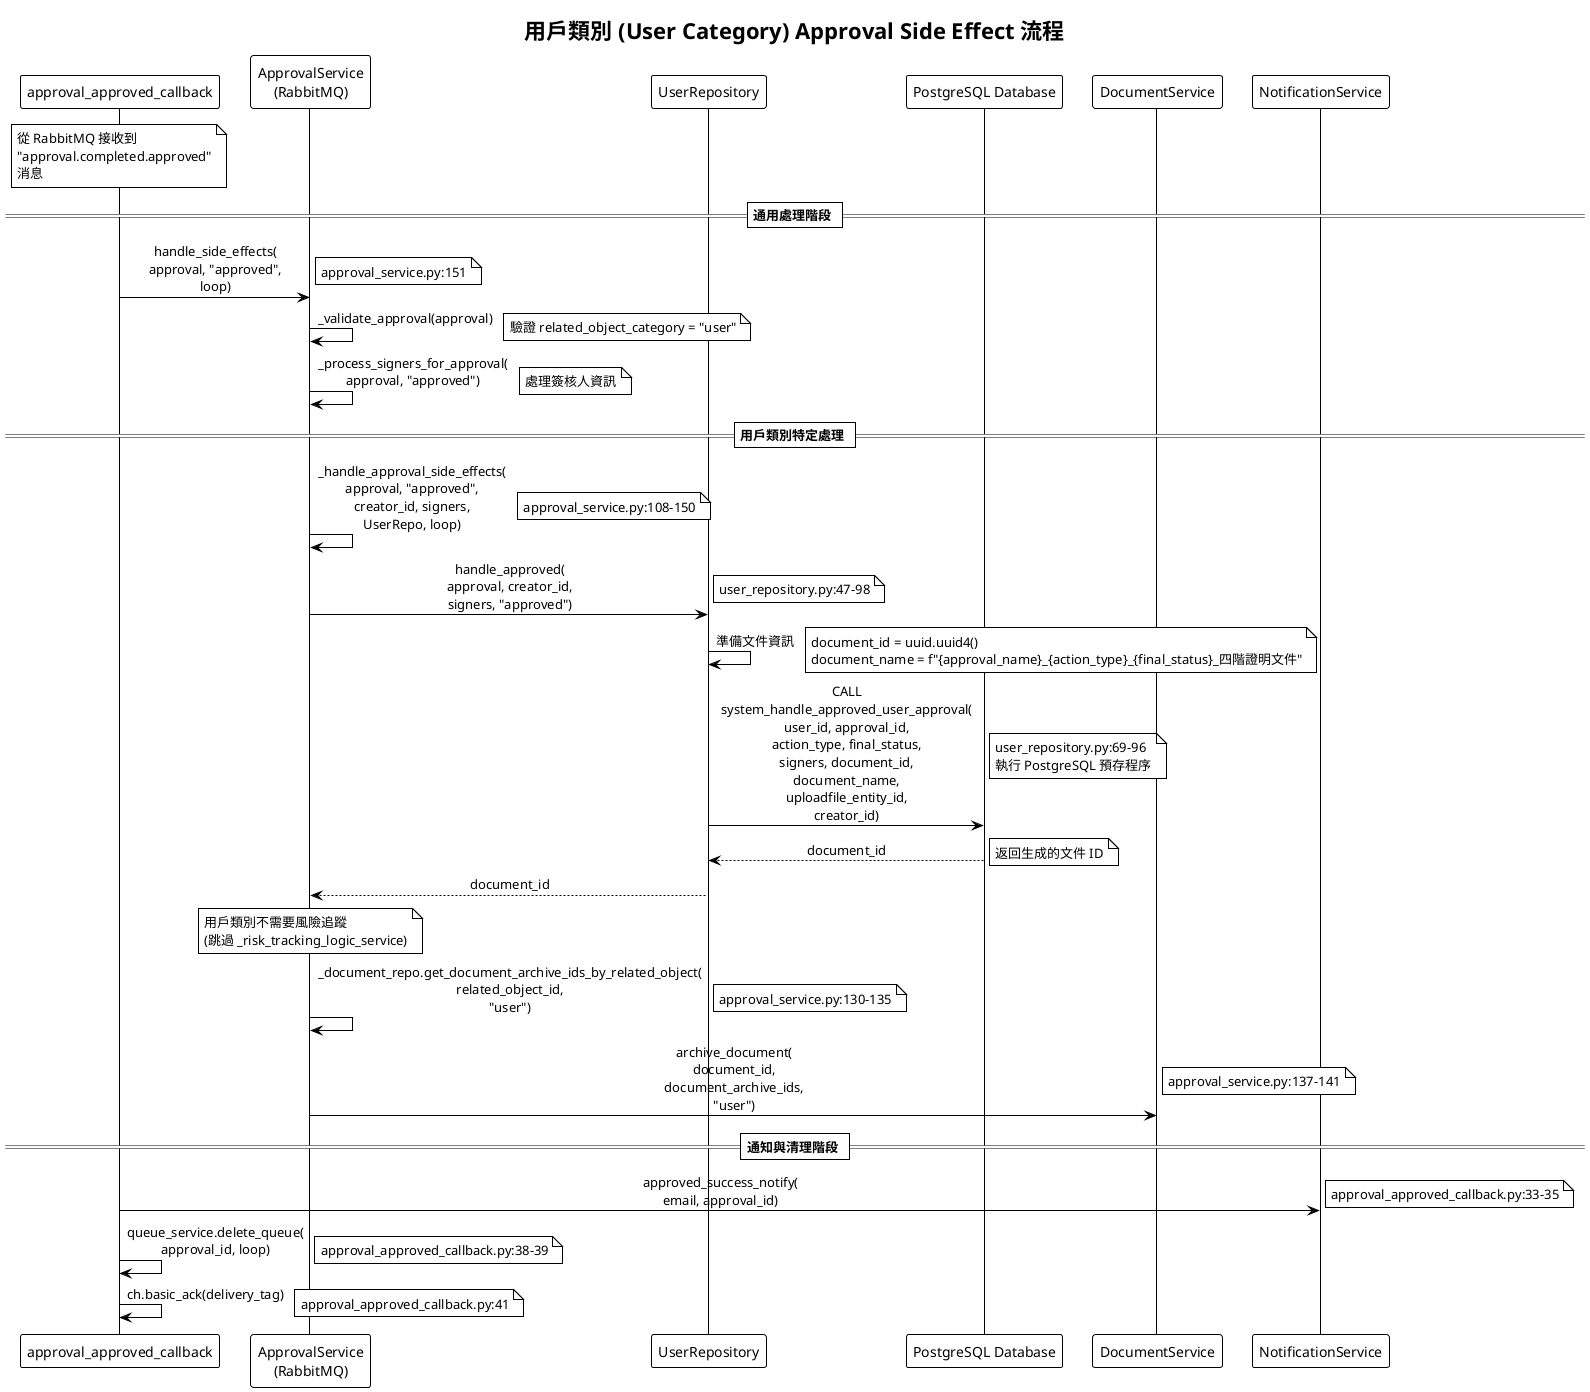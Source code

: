   @startuml User Category Approval Side Effect
  !theme plain
  skinparam sequenceMessageAlign center
  skinparam maxMessageSize 150

  title 用戶類別 (User Category) Approval Side Effect 流程

  participant Consumer as "approval_approved_callback"
  participant ApprovalSvc as "ApprovalService\n(RabbitMQ)"
  participant UserRepo as "UserRepository"
  participant Database as "PostgreSQL Database"
  participant DocumentSvc as "DocumentService"
  participant Email as "NotificationService"

  note over Consumer: 從 RabbitMQ 接收到\n"approval.completed.approved"\n消息

  == 通用處理階段 ==

  Consumer -> ApprovalSvc: handle_side_effects(\napproval, "approved", loop)
  note right: approval_service.py:151

  ApprovalSvc -> ApprovalSvc: _validate_approval(approval)
  note right: 驗證 related_object_category = "user"

  ApprovalSvc -> ApprovalSvc: _process_signers_for_approval(\napproval, "approved")
  note right: 處理簽核人資訊

  == 用戶類別特定處理 ==

  ApprovalSvc -> ApprovalSvc: _handle_approval_side_effects(\napproval, "approved", creator_id, signers, UserRepo, loop)
  note right: approval_service.py:108-150

  ApprovalSvc -> UserRepo: handle_approved(\napproval, creator_id, signers, "approved")
  note right: user_repository.py:47-98

  UserRepo -> UserRepo: 準備文件資訊
  note right: document_id = uuid.uuid4()\ndocument_name = f"{approval_name}_{action_type}_{final_status}_四階證明文件"

  UserRepo -> Database: CALL system_handle_approved_user_approval(\nuser_id, approval_id, action_type, final_status,\nsigners, document_id, document_name,\nuploadfile_entity_id, creator_id)
  note right: user_repository.py:69-96\n執行 PostgreSQL 預存程序

  Database --> UserRepo: document_id
  note right: 返回生成的文件 ID

  UserRepo --> ApprovalSvc: document_id

  note over ApprovalSvc: 用戶類別不需要風險追蹤\n(跳過 _risk_tracking_logic_service)

  ApprovalSvc -> ApprovalSvc: _document_repo.get_document_archive_ids_by_related_object(\nrelated_object_id, "user")
  note right: approval_service.py:130-135

  ApprovalSvc -> DocumentSvc: archive_document(\ndocument_id, document_archive_ids, "user")
  note right: approval_service.py:137-141

  == 通知與清理階段 ==

  Consumer -> Email: approved_success_notify(\nemail, approval_id)
  note right: approval_approved_callback.py:33-35

  Consumer -> Consumer: queue_service.delete_queue(\napproval_id, loop)
  note right: approval_approved_callback.py:38-39

  Consumer -> Consumer: ch.basic_ack(delivery_tag)
  note right: approval_approved_callback.py:41

  @enduml